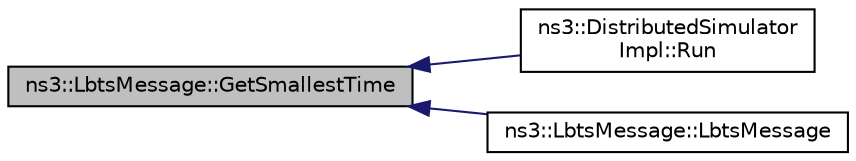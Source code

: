 digraph "ns3::LbtsMessage::GetSmallestTime"
{
  edge [fontname="Helvetica",fontsize="10",labelfontname="Helvetica",labelfontsize="10"];
  node [fontname="Helvetica",fontsize="10",shape=record];
  rankdir="LR";
  Node1 [label="ns3::LbtsMessage::GetSmallestTime",height=0.2,width=0.4,color="black", fillcolor="grey75", style="filled", fontcolor="black"];
  Node1 -> Node2 [dir="back",color="midnightblue",fontsize="10",style="solid"];
  Node2 [label="ns3::DistributedSimulator\lImpl::Run",height=0.2,width=0.4,color="black", fillcolor="white", style="filled",URL="$d7/df7/classns3_1_1DistributedSimulatorImpl.html#a5a2cd016631eac7f93dba3b08ab0e0dd"];
  Node1 -> Node3 [dir="back",color="midnightblue",fontsize="10",style="solid"];
  Node3 [label="ns3::LbtsMessage::LbtsMessage",height=0.2,width=0.4,color="black", fillcolor="white", style="filled",URL="$da/d63/classns3_1_1LbtsMessage.html#af276844c475b7fd3bcfffc8bcb27e61a"];
}
